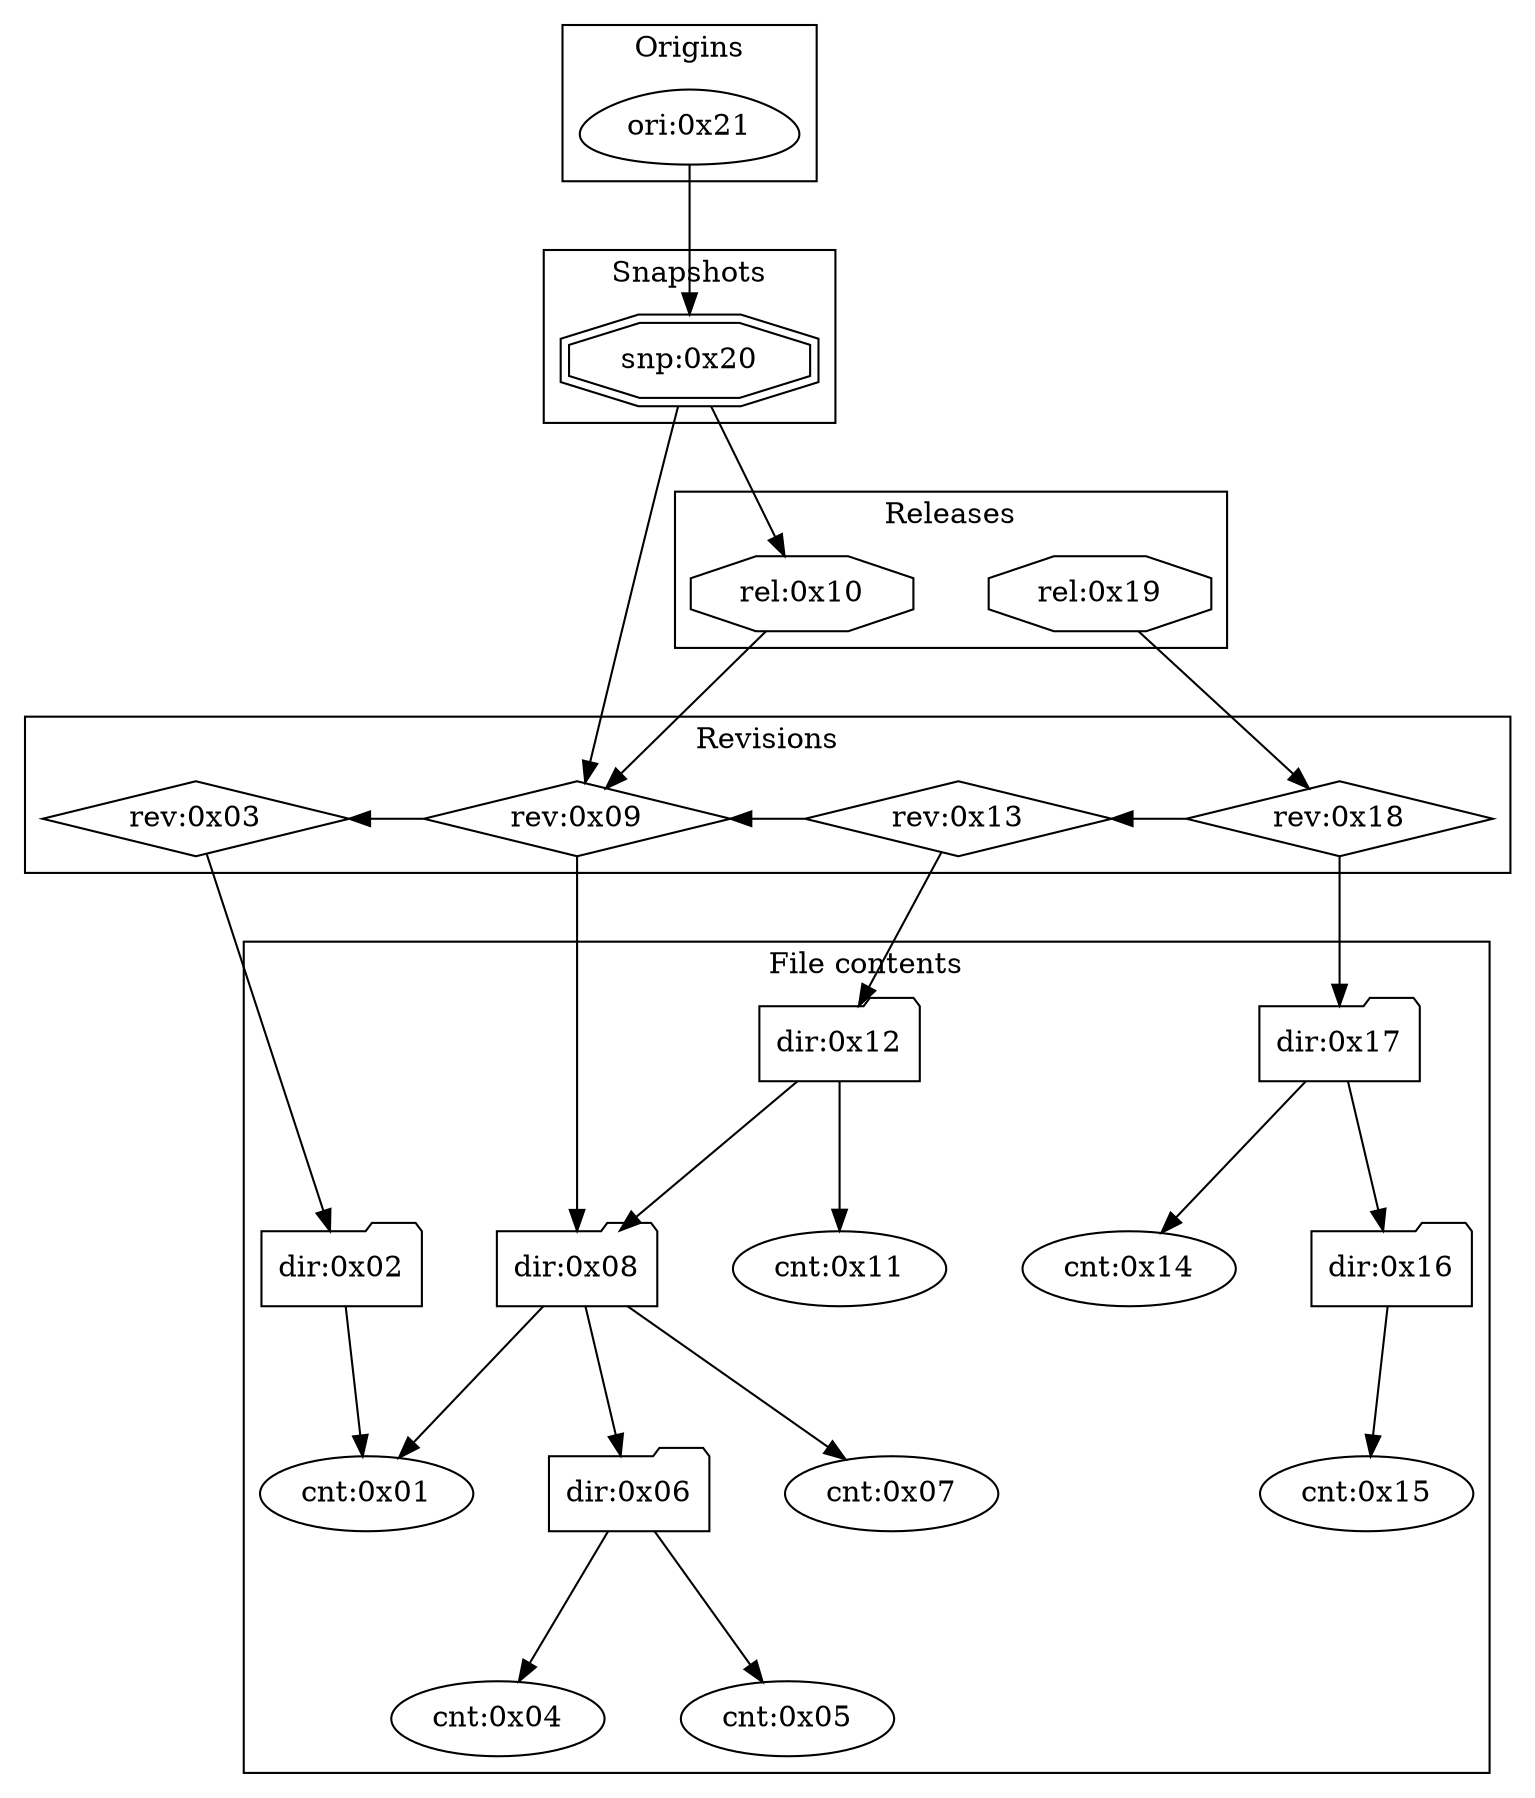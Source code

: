 digraph "Software Heritage mini DAG" {
    ranksep=1;
    nodesep=0.5;

    subgraph cnt {
        01 [label="cnt:0x01"];
        04 [label="cnt:0x04"];
        05 [label="cnt:0x05"];
        07 [label="cnt:0x07"];
        11 [label="cnt:0x11"];
        14 [label="cnt:0x14"];
        15 [label="cnt:0x15"];
    }

    subgraph cluster_dir {
        label="File contents";
        node [shape=folder];
        02 [label="dir:0x02"];
        06 [label="dir:0x06"];
        08 [label="dir:0x08"];
        12 [label="dir:0x12"];
        16 [label="dir:0x16"];
        17 [label="dir:0x17"];

        02 -> 01;
        06 -> 04;
        06 -> 05;
        08 -> 01;
        08 -> 06;
        08 -> 07;
        12 -> 08;
        12 -> 11;
        16 -> 15;
        17 -> 14;
        17 -> 16;
    }

    subgraph cluster_rev {
        label="Revisions";
        node [shape=diamond];
        03 [label="rev:0x03"];
        09 [label="rev:0x09"];
        13 [label="rev:0x13"];
        18 [label="rev:0x18"];

        03 -> 02;
        09 -> 08;
        13 -> 12;
        18 -> 17;
        // horizontal rev -> rev edges
        09 -> 03 [constraint=false];
        13 -> 09 [constraint=false];
        18 -> 13 [constraint=false];
    }

    subgraph cluster_rel {
        label="Releases";
        node [shape=octagon];
        10 [label="rel:0x10"];
        19 [label="rel:0x19"];

        10 -> 09;
        19 -> 18;
    }

    subgraph cluster_snp {
        label="Snapshots";
        node [shape=doubleoctagon];
        20 [label="snp:0x20"];

        20 -> 09;
        20 -> 10;
    }

    subgraph cluster_ori {
        label="Origins";
        node [shape=egg];
        21 [label="ori:0x21"];

        21 -> 20;
    }
}
